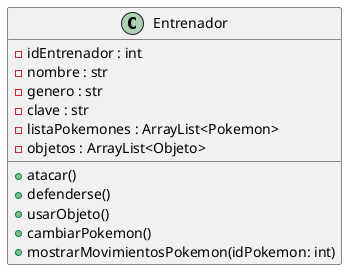 @startuml diagrama de clases

left to right direction

    class Entrenador {
        - idEntrenador : int
        - nombre : str
        - genero : str
        - clave : str
        - {field} listaPokemones : ArrayList<Pokemon>
        - {field} objetos : ArrayList<Objeto>

        + atacar()
        + defenderse()
        + usarObjeto()
        + cambiarPokemon()
        + mostrarMovimientosPokemon(idPokemon: int)

    }

    newpage

    class Organizador {
        - idOrganizador : int

        + inscribirJugadorTorneo(jugador:Entrenador, idTorneo: int)
        + crearTorneo(recompensa : Recompensa)
        + asignarCodigoRecompensa(idTorneo:int)
        + mostrarReporteBatalla(idTorneo:int, idBatalla:int)
        + mostrarCreditos()
    }

    newpage

    class Pokemon {
        - idPokemon : int
        - nombre : str
        - estadisticas : Estadística
        - elementoPokemon : Elemento
        - {field} movimientos : ArrayList<Movimiento>
        

        + mostrarListaMovimientos()
    }

    newpage

    class Estadistica {
        - vida : int 
        - ataqueFisico : int
        - defensaFisica : int
        - ataqueEspecial : int 
        - defensaEspecial : int
        - velocidad : int 

        + mostrarEstadisticas()
  }

    newpage

    class Movimiento {
        - idMovimiento : int
        - descripcion : str
        - categoriaMovimiento: str
        - elemento : Elemento
        - cantidadPP : int

        + calcularCostoMovimiento()
        + mostrarMovimiento()
    }

    newpage

    class Elemento{
       - idElemento : int
       - nombreElemento : str
    }

    newpage

    class Objeto{
        - idObjeto : int
        - nombreObjeto  : str
        - tipoObjeto : str

    }

    newpage

    class Batalla {
        - idBatalla : int
        - entrenador1 : Entrenador
        - entrenador2 : Entrenador

        + generarReporteBatalla()
        + registrarMovimiento(jugadorTurno:Entrenador, jugadorOponente :Entrenador)
        - calcularGolpeCrítico()
        - calcularCambioEstadoPokemon()
        + determinarGanador()
        + generarMazoPokemones()


        
    }

    newpage

    class NodoTorneo {
      - idNodoTorneo : int
      - nodoTorneoIzq: NodoTorneo
      - nodoTorneoDer: NodoTorneo
      - batalla : Batalla
    }

    newpage

    class Torneo {
        - recompensa :  Recompensa
        - nodoTorneo : NodoTorneo

        + gestionarRondasTorneo()
        + iniciarTorneo()
        + devolverGanadorTorneo()
        
    }

    note right of Torneo::gestionarRondasTorneo
        método que vaya posicionando el ganador 
        de cada nodo en el nodo anterior 
        (siguiendo secuencia de árbol)
    end note

    newpage

    class Recompensa {
        - idRecompensa : int
        - tipoRecompensa : str

    }


@enduml   
    

    

    
